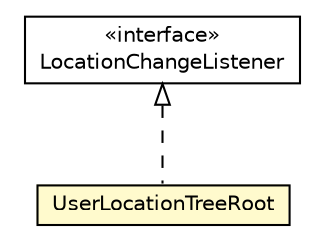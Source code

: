 #!/usr/local/bin/dot
#
# Class diagram 
# Generated by UMLGraph version R5_6-24-gf6e263 (http://www.umlgraph.org/)
#

digraph G {
	edge [fontname="Helvetica",fontsize=10,labelfontname="Helvetica",labelfontsize=10];
	node [fontname="Helvetica",fontsize=10,shape=plaintext];
	nodesep=0.25;
	ranksep=0.5;
	// org.universAAL.security.session.manager.helpers.UserLocationTreeRoot
	c8380701 [label=<<table title="org.universAAL.security.session.manager.helpers.UserLocationTreeRoot" border="0" cellborder="1" cellspacing="0" cellpadding="2" port="p" bgcolor="lemonChiffon" href="./UserLocationTreeRoot.html">
		<tr><td><table border="0" cellspacing="0" cellpadding="1">
<tr><td align="center" balign="center"> UserLocationTreeRoot </td></tr>
		</table></td></tr>
		</table>>, URL="./UserLocationTreeRoot.html", fontname="Helvetica", fontcolor="black", fontsize=10.0];
	// org.universAAL.security.session.manager.context.LocationChangeListener
	c8380705 [label=<<table title="org.universAAL.security.session.manager.context.LocationChangeListener" border="0" cellborder="1" cellspacing="0" cellpadding="2" port="p" href="../context/LocationChangeListener.html">
		<tr><td><table border="0" cellspacing="0" cellpadding="1">
<tr><td align="center" balign="center"> &#171;interface&#187; </td></tr>
<tr><td align="center" balign="center"> LocationChangeListener </td></tr>
		</table></td></tr>
		</table>>, URL="../context/LocationChangeListener.html", fontname="Helvetica", fontcolor="black", fontsize=10.0];
	//org.universAAL.security.session.manager.helpers.UserLocationTreeRoot implements org.universAAL.security.session.manager.context.LocationChangeListener
	c8380705:p -> c8380701:p [dir=back,arrowtail=empty,style=dashed];
}

